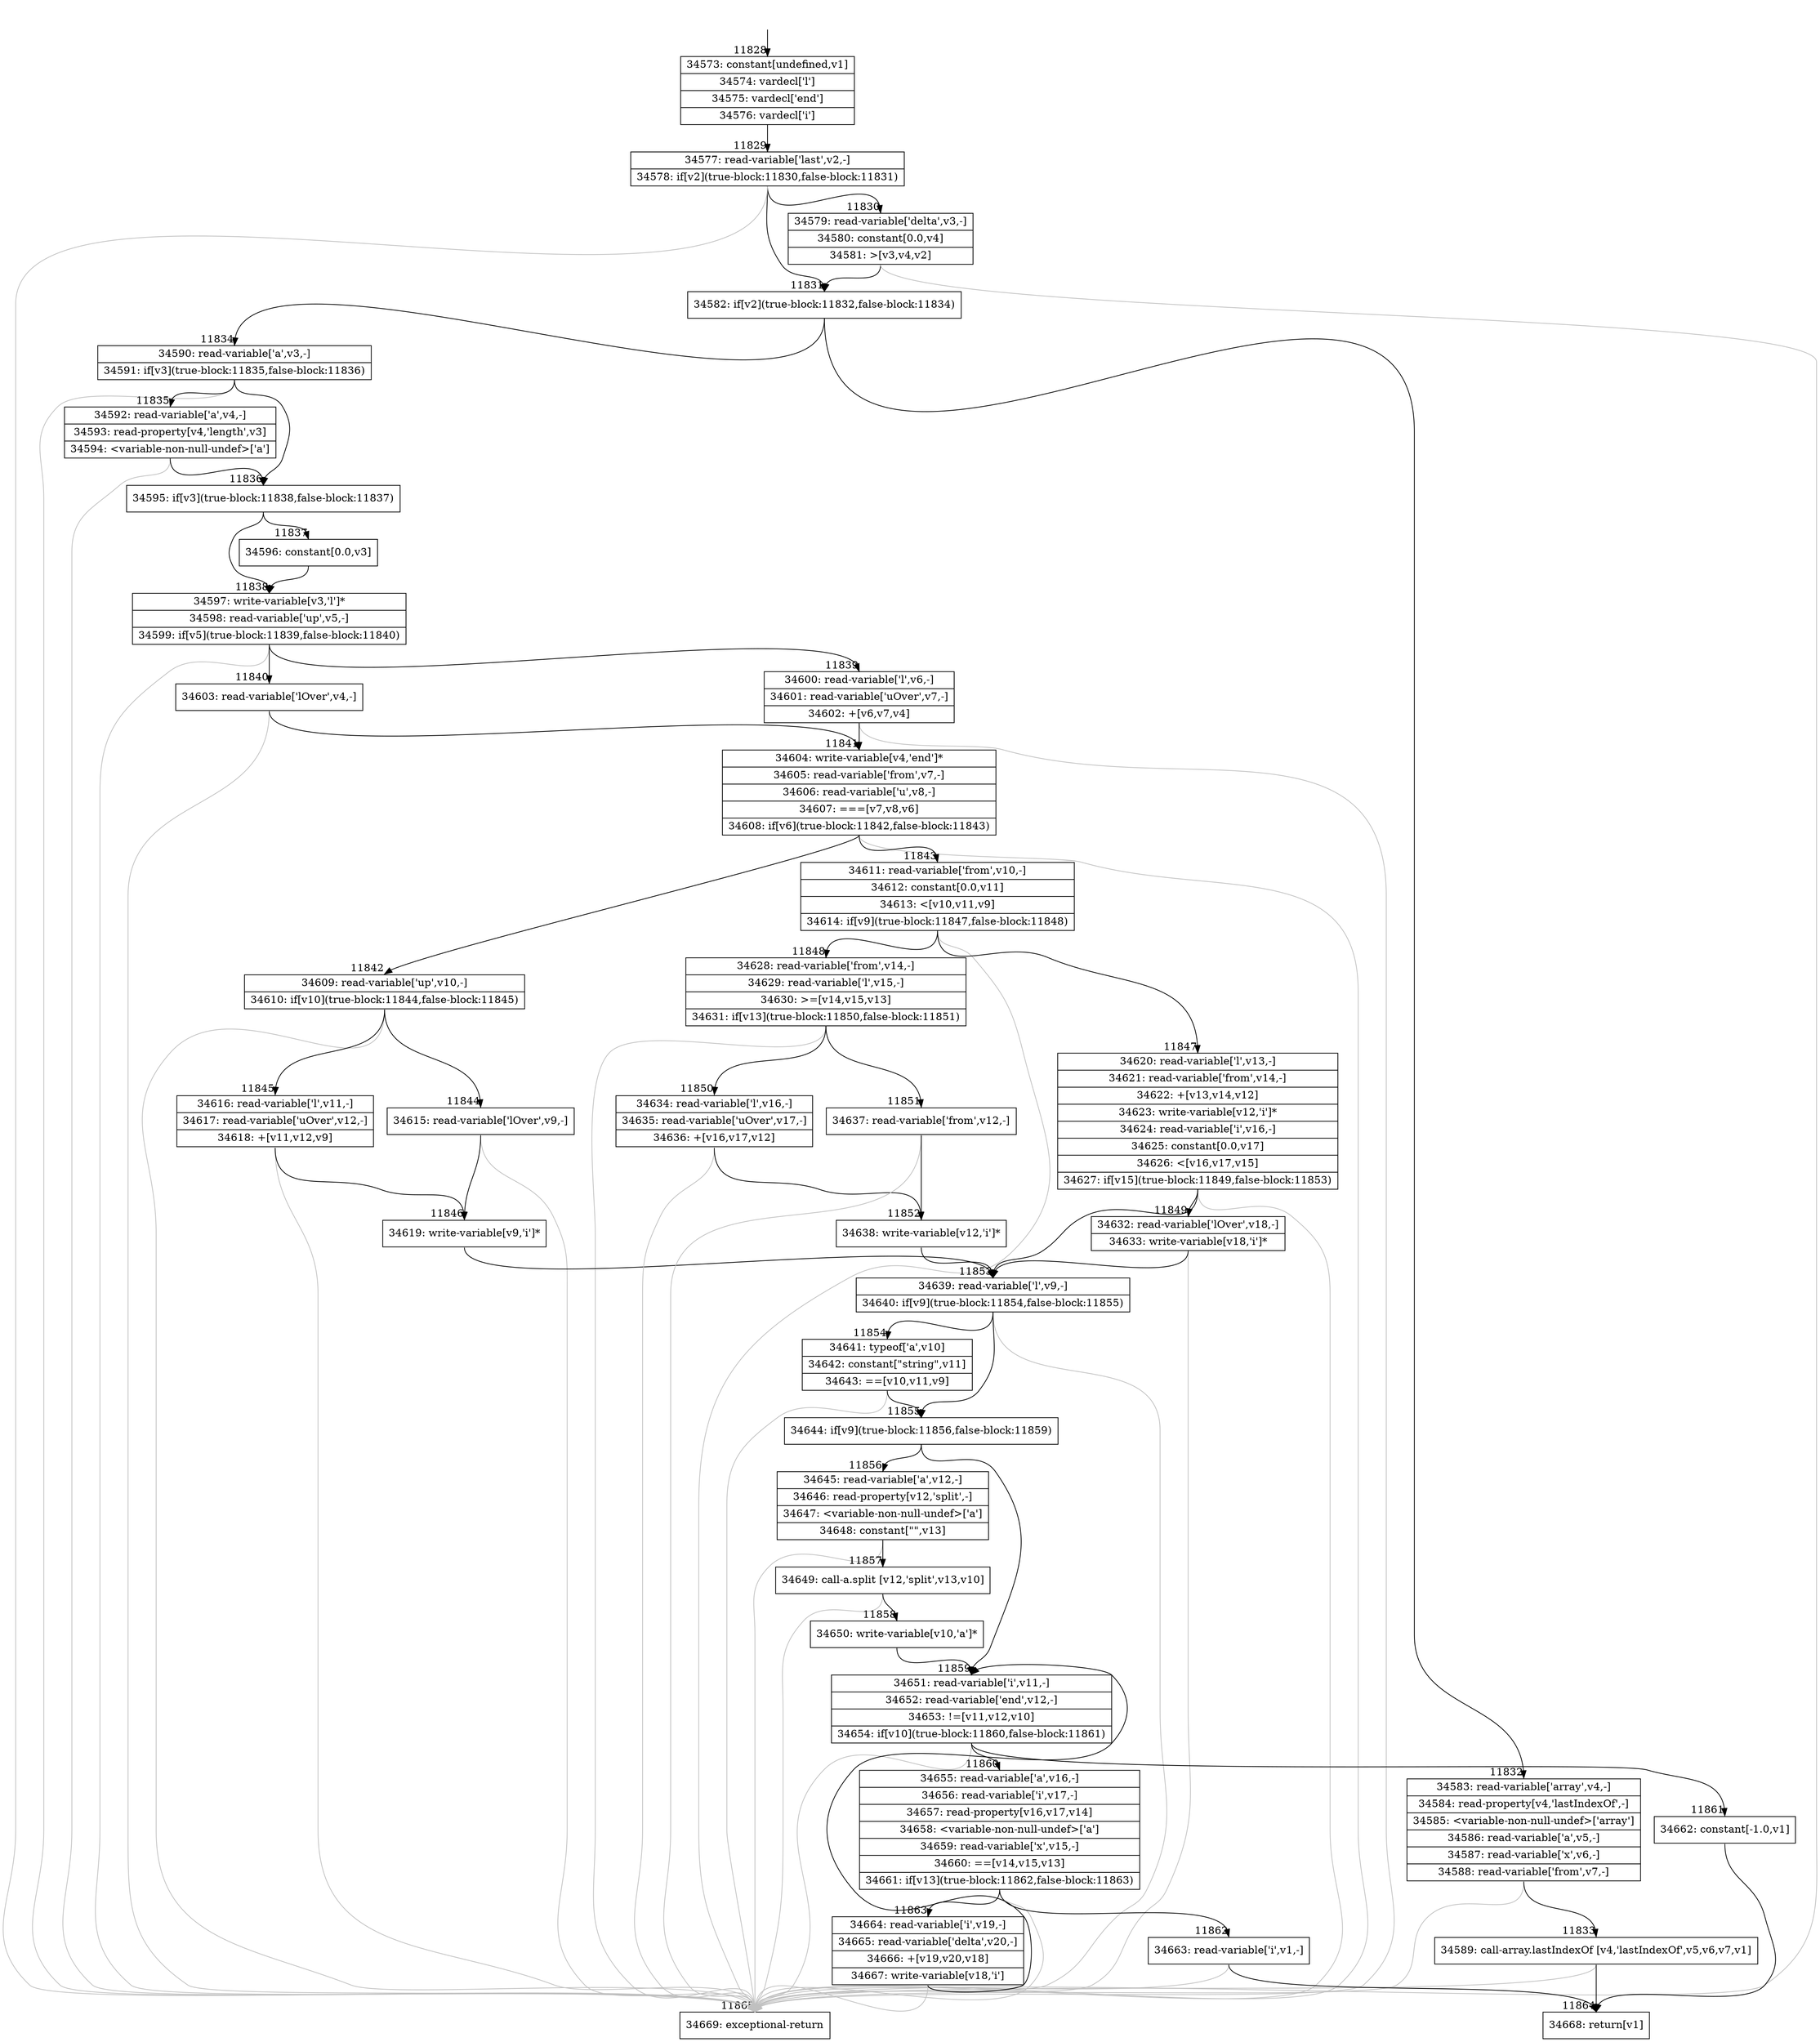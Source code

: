 digraph {
rankdir="TD"
BB_entry879[shape=none,label=""];
BB_entry879 -> BB11828 [tailport=s, headport=n, headlabel="    11828"]
BB11828 [shape=record label="{34573: constant[undefined,v1]|34574: vardecl['l']|34575: vardecl['end']|34576: vardecl['i']}" ] 
BB11828 -> BB11829 [tailport=s, headport=n, headlabel="      11829"]
BB11829 [shape=record label="{34577: read-variable['last',v2,-]|34578: if[v2](true-block:11830,false-block:11831)}" ] 
BB11829 -> BB11831 [tailport=s, headport=n, headlabel="      11831"]
BB11829 -> BB11830 [tailport=s, headport=n, headlabel="      11830"]
BB11829 -> BB11865 [tailport=s, headport=n, color=gray, headlabel="      11865"]
BB11830 [shape=record label="{34579: read-variable['delta',v3,-]|34580: constant[0.0,v4]|34581: \>[v3,v4,v2]}" ] 
BB11830 -> BB11831 [tailport=s, headport=n]
BB11830 -> BB11865 [tailport=s, headport=n, color=gray]
BB11831 [shape=record label="{34582: if[v2](true-block:11832,false-block:11834)}" ] 
BB11831 -> BB11832 [tailport=s, headport=n, headlabel="      11832"]
BB11831 -> BB11834 [tailport=s, headport=n, headlabel="      11834"]
BB11832 [shape=record label="{34583: read-variable['array',v4,-]|34584: read-property[v4,'lastIndexOf',-]|34585: \<variable-non-null-undef\>['array']|34586: read-variable['a',v5,-]|34587: read-variable['x',v6,-]|34588: read-variable['from',v7,-]}" ] 
BB11832 -> BB11833 [tailport=s, headport=n, headlabel="      11833"]
BB11832 -> BB11865 [tailport=s, headport=n, color=gray]
BB11833 [shape=record label="{34589: call-array.lastIndexOf [v4,'lastIndexOf',v5,v6,v7,v1]}" ] 
BB11833 -> BB11864 [tailport=s, headport=n, headlabel="      11864"]
BB11833 -> BB11865 [tailport=s, headport=n, color=gray]
BB11834 [shape=record label="{34590: read-variable['a',v3,-]|34591: if[v3](true-block:11835,false-block:11836)}" ] 
BB11834 -> BB11836 [tailport=s, headport=n, headlabel="      11836"]
BB11834 -> BB11835 [tailport=s, headport=n, headlabel="      11835"]
BB11834 -> BB11865 [tailport=s, headport=n, color=gray]
BB11835 [shape=record label="{34592: read-variable['a',v4,-]|34593: read-property[v4,'length',v3]|34594: \<variable-non-null-undef\>['a']}" ] 
BB11835 -> BB11836 [tailport=s, headport=n]
BB11835 -> BB11865 [tailport=s, headport=n, color=gray]
BB11836 [shape=record label="{34595: if[v3](true-block:11838,false-block:11837)}" ] 
BB11836 -> BB11838 [tailport=s, headport=n, headlabel="      11838"]
BB11836 -> BB11837 [tailport=s, headport=n, headlabel="      11837"]
BB11837 [shape=record label="{34596: constant[0.0,v3]}" ] 
BB11837 -> BB11838 [tailport=s, headport=n]
BB11838 [shape=record label="{34597: write-variable[v3,'l']*|34598: read-variable['up',v5,-]|34599: if[v5](true-block:11839,false-block:11840)}" ] 
BB11838 -> BB11839 [tailport=s, headport=n, headlabel="      11839"]
BB11838 -> BB11840 [tailport=s, headport=n, headlabel="      11840"]
BB11838 -> BB11865 [tailport=s, headport=n, color=gray]
BB11839 [shape=record label="{34600: read-variable['l',v6,-]|34601: read-variable['uOver',v7,-]|34602: +[v6,v7,v4]}" ] 
BB11839 -> BB11841 [tailport=s, headport=n, headlabel="      11841"]
BB11839 -> BB11865 [tailport=s, headport=n, color=gray]
BB11840 [shape=record label="{34603: read-variable['lOver',v4,-]}" ] 
BB11840 -> BB11841 [tailport=s, headport=n]
BB11840 -> BB11865 [tailport=s, headport=n, color=gray]
BB11841 [shape=record label="{34604: write-variable[v4,'end']*|34605: read-variable['from',v7,-]|34606: read-variable['u',v8,-]|34607: ===[v7,v8,v6]|34608: if[v6](true-block:11842,false-block:11843)}" ] 
BB11841 -> BB11842 [tailport=s, headport=n, headlabel="      11842"]
BB11841 -> BB11843 [tailport=s, headport=n, headlabel="      11843"]
BB11841 -> BB11865 [tailport=s, headport=n, color=gray]
BB11842 [shape=record label="{34609: read-variable['up',v10,-]|34610: if[v10](true-block:11844,false-block:11845)}" ] 
BB11842 -> BB11844 [tailport=s, headport=n, headlabel="      11844"]
BB11842 -> BB11845 [tailport=s, headport=n, headlabel="      11845"]
BB11842 -> BB11865 [tailport=s, headport=n, color=gray]
BB11843 [shape=record label="{34611: read-variable['from',v10,-]|34612: constant[0.0,v11]|34613: \<[v10,v11,v9]|34614: if[v9](true-block:11847,false-block:11848)}" ] 
BB11843 -> BB11847 [tailport=s, headport=n, headlabel="      11847"]
BB11843 -> BB11848 [tailport=s, headport=n, headlabel="      11848"]
BB11843 -> BB11865 [tailport=s, headport=n, color=gray]
BB11844 [shape=record label="{34615: read-variable['lOver',v9,-]}" ] 
BB11844 -> BB11846 [tailport=s, headport=n, headlabel="      11846"]
BB11844 -> BB11865 [tailport=s, headport=n, color=gray]
BB11845 [shape=record label="{34616: read-variable['l',v11,-]|34617: read-variable['uOver',v12,-]|34618: +[v11,v12,v9]}" ] 
BB11845 -> BB11846 [tailport=s, headport=n]
BB11845 -> BB11865 [tailport=s, headport=n, color=gray]
BB11846 [shape=record label="{34619: write-variable[v9,'i']*}" ] 
BB11846 -> BB11853 [tailport=s, headport=n, headlabel="      11853"]
BB11847 [shape=record label="{34620: read-variable['l',v13,-]|34621: read-variable['from',v14,-]|34622: +[v13,v14,v12]|34623: write-variable[v12,'i']*|34624: read-variable['i',v16,-]|34625: constant[0.0,v17]|34626: \<[v16,v17,v15]|34627: if[v15](true-block:11849,false-block:11853)}" ] 
BB11847 -> BB11849 [tailport=s, headport=n, headlabel="      11849"]
BB11847 -> BB11853 [tailport=s, headport=n]
BB11847 -> BB11865 [tailport=s, headport=n, color=gray]
BB11848 [shape=record label="{34628: read-variable['from',v14,-]|34629: read-variable['l',v15,-]|34630: \>=[v14,v15,v13]|34631: if[v13](true-block:11850,false-block:11851)}" ] 
BB11848 -> BB11850 [tailport=s, headport=n, headlabel="      11850"]
BB11848 -> BB11851 [tailport=s, headport=n, headlabel="      11851"]
BB11848 -> BB11865 [tailport=s, headport=n, color=gray]
BB11849 [shape=record label="{34632: read-variable['lOver',v18,-]|34633: write-variable[v18,'i']*}" ] 
BB11849 -> BB11853 [tailport=s, headport=n]
BB11849 -> BB11865 [tailport=s, headport=n, color=gray]
BB11850 [shape=record label="{34634: read-variable['l',v16,-]|34635: read-variable['uOver',v17,-]|34636: +[v16,v17,v12]}" ] 
BB11850 -> BB11852 [tailport=s, headport=n, headlabel="      11852"]
BB11850 -> BB11865 [tailport=s, headport=n, color=gray]
BB11851 [shape=record label="{34637: read-variable['from',v12,-]}" ] 
BB11851 -> BB11852 [tailport=s, headport=n]
BB11851 -> BB11865 [tailport=s, headport=n, color=gray]
BB11852 [shape=record label="{34638: write-variable[v12,'i']*}" ] 
BB11852 -> BB11853 [tailport=s, headport=n]
BB11853 [shape=record label="{34639: read-variable['l',v9,-]|34640: if[v9](true-block:11854,false-block:11855)}" ] 
BB11853 -> BB11855 [tailport=s, headport=n, headlabel="      11855"]
BB11853 -> BB11854 [tailport=s, headport=n, headlabel="      11854"]
BB11853 -> BB11865 [tailport=s, headport=n, color=gray]
BB11854 [shape=record label="{34641: typeof['a',v10]|34642: constant[\"string\",v11]|34643: ==[v10,v11,v9]}" ] 
BB11854 -> BB11855 [tailport=s, headport=n]
BB11854 -> BB11865 [tailport=s, headport=n, color=gray]
BB11855 [shape=record label="{34644: if[v9](true-block:11856,false-block:11859)}" ] 
BB11855 -> BB11856 [tailport=s, headport=n, headlabel="      11856"]
BB11855 -> BB11859 [tailport=s, headport=n, headlabel="      11859"]
BB11856 [shape=record label="{34645: read-variable['a',v12,-]|34646: read-property[v12,'split',-]|34647: \<variable-non-null-undef\>['a']|34648: constant[\"\",v13]}" ] 
BB11856 -> BB11857 [tailport=s, headport=n, headlabel="      11857"]
BB11856 -> BB11865 [tailport=s, headport=n, color=gray]
BB11857 [shape=record label="{34649: call-a.split [v12,'split',v13,v10]}" ] 
BB11857 -> BB11858 [tailport=s, headport=n, headlabel="      11858"]
BB11857 -> BB11865 [tailport=s, headport=n, color=gray]
BB11858 [shape=record label="{34650: write-variable[v10,'a']*}" ] 
BB11858 -> BB11859 [tailport=s, headport=n]
BB11859 [shape=record label="{34651: read-variable['i',v11,-]|34652: read-variable['end',v12,-]|34653: !=[v11,v12,v10]|34654: if[v10](true-block:11860,false-block:11861)}" ] 
BB11859 -> BB11860 [tailport=s, headport=n, headlabel="      11860"]
BB11859 -> BB11861 [tailport=s, headport=n, headlabel="      11861"]
BB11859 -> BB11865 [tailport=s, headport=n, color=gray]
BB11860 [shape=record label="{34655: read-variable['a',v16,-]|34656: read-variable['i',v17,-]|34657: read-property[v16,v17,v14]|34658: \<variable-non-null-undef\>['a']|34659: read-variable['x',v15,-]|34660: ==[v14,v15,v13]|34661: if[v13](true-block:11862,false-block:11863)}" ] 
BB11860 -> BB11862 [tailport=s, headport=n, headlabel="      11862"]
BB11860 -> BB11863 [tailport=s, headport=n, headlabel="      11863"]
BB11860 -> BB11865 [tailport=s, headport=n, color=gray]
BB11861 [shape=record label="{34662: constant[-1.0,v1]}" ] 
BB11861 -> BB11864 [tailport=s, headport=n]
BB11862 [shape=record label="{34663: read-variable['i',v1,-]}" ] 
BB11862 -> BB11864 [tailport=s, headport=n]
BB11862 -> BB11865 [tailport=s, headport=n, color=gray]
BB11863 [shape=record label="{34664: read-variable['i',v19,-]|34665: read-variable['delta',v20,-]|34666: +[v19,v20,v18]|34667: write-variable[v18,'i']}" ] 
BB11863 -> BB11859 [tailport=s, headport=n]
BB11863 -> BB11865 [tailport=s, headport=n, color=gray]
BB11864 [shape=record label="{34668: return[v1]}" ] 
BB11865 [shape=record label="{34669: exceptional-return}" ] 
//#$~ 16439
}
